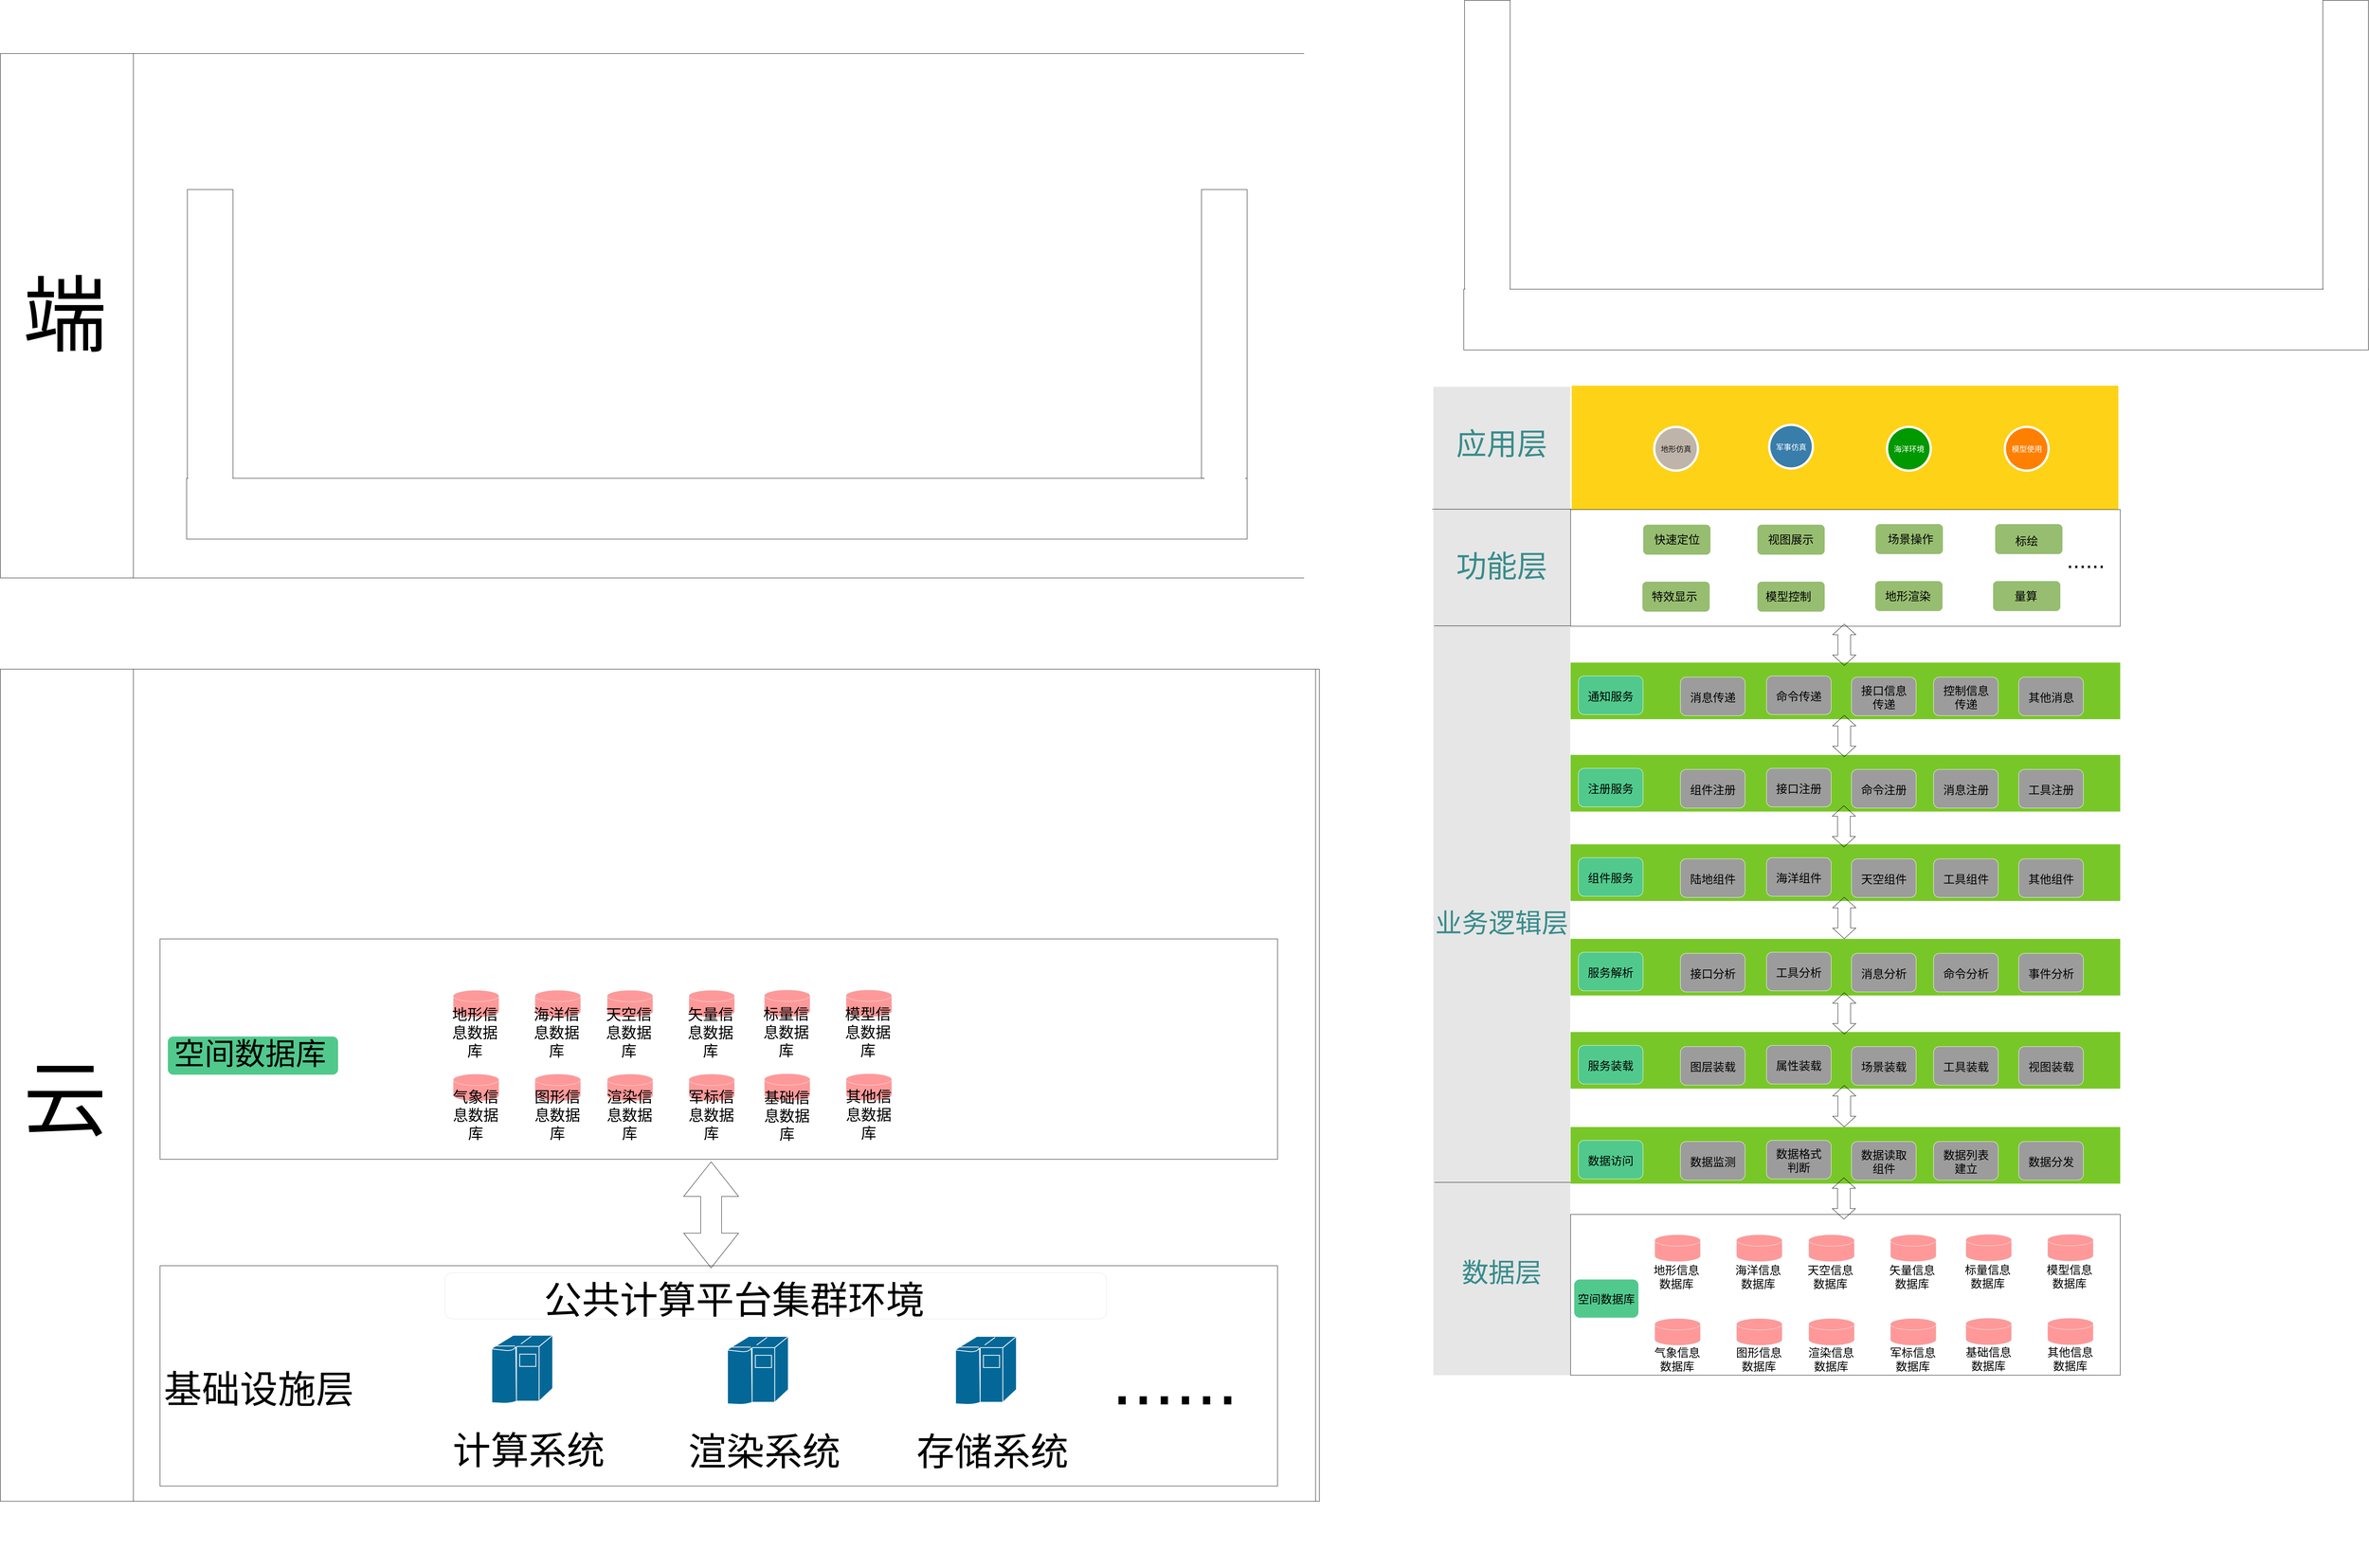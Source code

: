 <mxfile version="14.4.4" type="github">
  <diagram id="0ZdDhptIQPEfSm9jDnSg" name="Page-1">
    <mxGraphModel dx="5538" dy="2990" grid="1" gridSize="10" guides="1" tooltips="1" connect="1" arrows="1" fold="1" page="1" pageScale="1" pageWidth="413" pageHeight="291" math="0" shadow="0">
      <root>
        <mxCell id="0" />
        <mxCell id="1" parent="0" />
        <mxCell id="kFbai8i-NPbVUBifTIr2-156" value="" style="verticalLabelPosition=bottom;verticalAlign=top;html=1;shape=mxgraph.basic.rect;fillColor2=none;strokeWidth=1;size=20;indent=5;" vertex="1" parent="1">
          <mxGeometry x="-260" y="230" width="3470" height="1380" as="geometry" />
        </mxCell>
        <mxCell id="kFbai8i-NPbVUBifTIr2-157" value="" style="verticalLabelPosition=bottom;verticalAlign=top;html=1;shape=mxgraph.basic.rect;fillColor2=none;strokeWidth=1;size=20;indent=5;" vertex="1" parent="1">
          <mxGeometry x="90" y="230" width="3110" height="1380" as="geometry" />
        </mxCell>
        <mxCell id="kFbai8i-NPbVUBifTIr2-1" value="" style="whiteSpace=wrap;html=1;rounded=0;shadow=0;strokeWidth=8;fontSize=20;align=center;fillColor=#FED217;strokeColor=#FFFFFF;" vertex="1" parent="1">
          <mxGeometry x="3870" y="1100" width="1446" height="430" as="geometry" />
        </mxCell>
        <mxCell id="kFbai8i-NPbVUBifTIr2-2" value="地形仿真" style="ellipse;whiteSpace=wrap;html=1;rounded=0;shadow=0;strokeWidth=6;fontSize=20;align=center;fillColor=#BFB4A9;strokeColor=#FFFFFF;fontColor=#1A1A1A;" vertex="1" parent="1">
          <mxGeometry x="4091" y="1212.5" width="115" height="115" as="geometry" />
        </mxCell>
        <mxCell id="kFbai8i-NPbVUBifTIr2-3" value="&lt;font style=&quot;font-size: 20px&quot;&gt;军事仿真&lt;/font&gt;" style="ellipse;whiteSpace=wrap;html=1;rounded=0;shadow=0;strokeWidth=6;fontSize=14;align=center;fillColor=#397DAA;strokeColor=#FFFFFF;fontColor=#FFFFFF;" vertex="1" parent="1">
          <mxGeometry x="4393.5" y="1207" width="115" height="115" as="geometry" />
        </mxCell>
        <mxCell id="kFbai8i-NPbVUBifTIr2-4" value="" style="whiteSpace=wrap;html=1;rounded=0;shadow=0;strokeWidth=1;fontSize=20;align=center;fontColor=#FFFFFF;fillColor=#FFFFFF;" vertex="1" parent="1">
          <mxGeometry x="3871" y="1430" width="1446" height="307" as="geometry" />
        </mxCell>
        <mxCell id="kFbai8i-NPbVUBifTIr2-5" value="&lt;font style=&quot;font-size: 20px&quot; color=&quot;#ffffff&quot;&gt;海洋环境&lt;/font&gt;" style="ellipse;whiteSpace=wrap;html=1;rounded=0;shadow=0;strokeWidth=6;fontSize=14;align=center;strokeColor=#FFFFFF;fillColor=#009900;" vertex="1" parent="1">
          <mxGeometry x="4703.5" y="1212.5" width="115" height="115" as="geometry" />
        </mxCell>
        <mxCell id="kFbai8i-NPbVUBifTIr2-6" value="&lt;font style=&quot;font-size: 20px&quot;&gt;模型使用&lt;/font&gt;" style="ellipse;whiteSpace=wrap;html=1;rounded=0;shadow=0;strokeWidth=6;fontSize=14;align=center;strokeColor=#FFFFFF;fontColor=#FFFFFF;fillColor=#FF8000;" vertex="1" parent="1">
          <mxGeometry x="5013.5" y="1212.5" width="115" height="115" as="geometry" />
        </mxCell>
        <mxCell id="kFbai8i-NPbVUBifTIr2-7" value="" style="rounded=1;whiteSpace=wrap;html=1;strokeColor=#FFFFFF;fillColor=#97BD71;" vertex="1" parent="1">
          <mxGeometry x="4061.5" y="1469.25" width="178" height="80" as="geometry" />
        </mxCell>
        <mxCell id="kFbai8i-NPbVUBifTIr2-8" value="" style="rounded=1;whiteSpace=wrap;html=1;strokeColor=#FFFFFF;fillColor=#97BD71;" vertex="1" parent="1">
          <mxGeometry x="4059.5" y="1619.25" width="178" height="80" as="geometry" />
        </mxCell>
        <mxCell id="kFbai8i-NPbVUBifTIr2-9" value="" style="rounded=1;whiteSpace=wrap;html=1;strokeColor=#FFFFFF;fillColor=#97BD71;" vertex="1" parent="1">
          <mxGeometry x="4362" y="1469.25" width="178" height="80" as="geometry" />
        </mxCell>
        <mxCell id="kFbai8i-NPbVUBifTIr2-10" value="" style="rounded=1;whiteSpace=wrap;html=1;strokeColor=#FFFFFF;fillColor=#97BD71;" vertex="1" parent="1">
          <mxGeometry x="4362" y="1619.25" width="178" height="80" as="geometry" />
        </mxCell>
        <mxCell id="kFbai8i-NPbVUBifTIr2-11" value="" style="rounded=1;whiteSpace=wrap;html=1;strokeColor=#FFFFFF;fillColor=#97BD71;" vertex="1" parent="1">
          <mxGeometry x="4673" y="1467.75" width="178" height="80" as="geometry" />
        </mxCell>
        <mxCell id="kFbai8i-NPbVUBifTIr2-12" value="" style="rounded=1;whiteSpace=wrap;html=1;strokeColor=#FFFFFF;fillColor=#97BD71;" vertex="1" parent="1">
          <mxGeometry x="4672" y="1617.75" width="178" height="80" as="geometry" />
        </mxCell>
        <mxCell id="kFbai8i-NPbVUBifTIr2-13" value="" style="rounded=1;whiteSpace=wrap;html=1;strokeColor=#FFFFFF;fillColor=#97BD71;" vertex="1" parent="1">
          <mxGeometry x="4987.5" y="1467.75" width="178" height="80" as="geometry" />
        </mxCell>
        <mxCell id="kFbai8i-NPbVUBifTIr2-14" value="" style="rounded=1;whiteSpace=wrap;html=1;strokeColor=#FFFFFF;fillColor=#97BD71;" vertex="1" parent="1">
          <mxGeometry x="4982" y="1617.75" width="178" height="80" as="geometry" />
        </mxCell>
        <mxCell id="kFbai8i-NPbVUBifTIr2-15" value="快速定位" style="text;html=1;strokeColor=none;fillColor=none;align=center;verticalAlign=middle;whiteSpace=wrap;rounded=0;fontSize=30;" vertex="1" parent="1">
          <mxGeometry x="4089.5" y="1499.25" width="122" height="20" as="geometry" />
        </mxCell>
        <mxCell id="kFbai8i-NPbVUBifTIr2-16" value="特效显示" style="text;html=1;strokeColor=none;fillColor=none;align=center;verticalAlign=middle;whiteSpace=wrap;rounded=0;fontSize=30;" vertex="1" parent="1">
          <mxGeometry x="4079.5" y="1649.25" width="129" height="20" as="geometry" />
        </mxCell>
        <mxCell id="kFbai8i-NPbVUBifTIr2-17" value="视图展示" style="text;html=1;strokeColor=none;fillColor=none;align=center;verticalAlign=middle;whiteSpace=wrap;rounded=0;fontSize=30;" vertex="1" parent="1">
          <mxGeometry x="4386.5" y="1499.25" width="127" height="20" as="geometry" />
        </mxCell>
        <mxCell id="kFbai8i-NPbVUBifTIr2-18" value="模型控制" style="text;html=1;strokeColor=none;fillColor=none;align=center;verticalAlign=middle;whiteSpace=wrap;rounded=0;fontSize=30;" vertex="1" parent="1">
          <mxGeometry x="4382" y="1649.25" width="124" height="20" as="geometry" />
        </mxCell>
        <mxCell id="kFbai8i-NPbVUBifTIr2-19" value="场景操作" style="text;html=1;strokeColor=none;fillColor=none;align=center;verticalAlign=middle;whiteSpace=wrap;rounded=0;fontSize=30;" vertex="1" parent="1">
          <mxGeometry x="4703.5" y="1497.75" width="122.5" height="20" as="geometry" />
        </mxCell>
        <mxCell id="kFbai8i-NPbVUBifTIr2-20" value="地形渲染" style="text;html=1;strokeColor=none;fillColor=none;align=center;verticalAlign=middle;whiteSpace=wrap;rounded=0;fontSize=30;" vertex="1" parent="1">
          <mxGeometry x="4693.5" y="1647.75" width="128.5" height="20" as="geometry" />
        </mxCell>
        <mxCell id="kFbai8i-NPbVUBifTIr2-21" value="标绘" style="text;html=1;strokeColor=none;fillColor=none;align=center;verticalAlign=middle;whiteSpace=wrap;rounded=0;fontSize=30;" vertex="1" parent="1">
          <mxGeometry x="5011" y="1507.75" width="120" height="10" as="geometry" />
        </mxCell>
        <mxCell id="kFbai8i-NPbVUBifTIr2-22" value="量算" style="text;html=1;strokeColor=none;fillColor=none;align=center;verticalAlign=middle;whiteSpace=wrap;rounded=0;fontSize=30;" vertex="1" parent="1">
          <mxGeometry x="5008.5" y="1647.75" width="120" height="20" as="geometry" />
        </mxCell>
        <mxCell id="kFbai8i-NPbVUBifTIr2-23" value="......" style="text;html=1;strokeColor=none;fillColor=none;align=center;verticalAlign=middle;whiteSpace=wrap;rounded=0;fontSize=60;" vertex="1" parent="1">
          <mxGeometry x="5169" y="1552.75" width="115" height="20" as="geometry" />
        </mxCell>
        <mxCell id="kFbai8i-NPbVUBifTIr2-24" value="" style="whiteSpace=wrap;html=1;rounded=0;shadow=0;strokeWidth=8;fontSize=20;align=center;strokeColor=none;fillColor=#78C728;" vertex="1" parent="1">
          <mxGeometry x="3871" y="1832.75" width="1446" height="149" as="geometry" />
        </mxCell>
        <mxCell id="kFbai8i-NPbVUBifTIr2-25" value="" style="rounded=1;whiteSpace=wrap;html=1;strokeColor=#FFFFFF;fontSize=80;fontColor=#388C8C;fillColor=#51C98D;" vertex="1" parent="1">
          <mxGeometry x="3891.5" y="1868" width="170" height="101.5" as="geometry" />
        </mxCell>
        <mxCell id="kFbai8i-NPbVUBifTIr2-26" value="" style="rounded=0;whiteSpace=wrap;html=1;fontSize=80;fontColor=#388C8C;fillColor=#E6E6E6;strokeColor=none;" vertex="1" parent="1">
          <mxGeometry x="3510" y="1107" width="360" height="2601" as="geometry" />
        </mxCell>
        <mxCell id="kFbai8i-NPbVUBifTIr2-27" value="" style="endArrow=none;html=1;fontSize=80;fontColor=#388C8C;" edge="1" parent="1">
          <mxGeometry width="50" height="50" relative="1" as="geometry">
            <mxPoint x="3873" y="1429" as="sourcePoint" />
            <mxPoint x="3507" y="1429" as="targetPoint" />
          </mxGeometry>
        </mxCell>
        <mxCell id="kFbai8i-NPbVUBifTIr2-28" value="" style="endArrow=none;html=1;fontSize=80;fontColor=#388C8C;" edge="1" parent="1">
          <mxGeometry width="50" height="50" relative="1" as="geometry">
            <mxPoint x="3870" y="1736" as="sourcePoint" />
            <mxPoint x="3512" y="1736" as="targetPoint" />
          </mxGeometry>
        </mxCell>
        <mxCell id="kFbai8i-NPbVUBifTIr2-29" value="应用层" style="text;html=1;strokeColor=none;fillColor=none;align=center;verticalAlign=middle;whiteSpace=wrap;rounded=0;fontSize=80;fontColor=#388C8C;" vertex="1" parent="1">
          <mxGeometry x="3340" y="1248" width="700" height="20" as="geometry" />
        </mxCell>
        <mxCell id="kFbai8i-NPbVUBifTIr2-30" value="功能层" style="text;html=1;strokeColor=none;fillColor=none;align=center;verticalAlign=middle;whiteSpace=wrap;rounded=0;fontSize=80;fontColor=#388C8C;" vertex="1" parent="1">
          <mxGeometry x="3340" y="1547.75" width="700" height="65" as="geometry" />
        </mxCell>
        <mxCell id="kFbai8i-NPbVUBifTIr2-31" value="业务逻辑层" style="text;html=1;strokeColor=none;fillColor=none;align=center;verticalAlign=middle;whiteSpace=wrap;rounded=0;fontSize=70;fontColor=#388C8C;" vertex="1" parent="1">
          <mxGeometry x="3340" y="2508" width="700" height="20" as="geometry" />
        </mxCell>
        <mxCell id="kFbai8i-NPbVUBifTIr2-32" value="通知服务" style="text;html=1;strokeColor=none;fillColor=none;align=center;verticalAlign=middle;whiteSpace=wrap;rounded=0;fontSize=30;" vertex="1" parent="1">
          <mxGeometry x="3912" y="1911.75" width="129" height="20" as="geometry" />
        </mxCell>
        <mxCell id="kFbai8i-NPbVUBifTIr2-33" value="" style="rounded=1;whiteSpace=wrap;html=1;strokeColor=#FFFFFF;fillColor=#9C9C9C;fontSize=80;fontColor=#388C8C;" vertex="1" parent="1">
          <mxGeometry x="4160" y="1871" width="170" height="101.5" as="geometry" />
        </mxCell>
        <mxCell id="kFbai8i-NPbVUBifTIr2-34" value="消息传递" style="text;html=1;strokeColor=none;fillColor=none;align=center;verticalAlign=middle;whiteSpace=wrap;rounded=0;fontSize=30;" vertex="1" parent="1">
          <mxGeometry x="4180.5" y="1914.75" width="129" height="20" as="geometry" />
        </mxCell>
        <mxCell id="kFbai8i-NPbVUBifTIr2-35" value="" style="rounded=1;whiteSpace=wrap;html=1;strokeColor=#FFFFFF;fillColor=#9C9C9C;fontSize=80;fontColor=#388C8C;" vertex="1" parent="1">
          <mxGeometry x="4386.5" y="1868" width="170" height="101.5" as="geometry" />
        </mxCell>
        <mxCell id="kFbai8i-NPbVUBifTIr2-36" value="命令传递" style="text;html=1;strokeColor=none;fillColor=none;align=center;verticalAlign=middle;whiteSpace=wrap;rounded=0;fontSize=30;" vertex="1" parent="1">
          <mxGeometry x="4407" y="1911.75" width="129" height="20" as="geometry" />
        </mxCell>
        <mxCell id="kFbai8i-NPbVUBifTIr2-37" value="" style="rounded=1;whiteSpace=wrap;html=1;strokeColor=#FFFFFF;fillColor=#9C9C9C;fontSize=80;fontColor=#388C8C;" vertex="1" parent="1">
          <mxGeometry x="4610" y="1871" width="170" height="101.5" as="geometry" />
        </mxCell>
        <mxCell id="kFbai8i-NPbVUBifTIr2-38" value="接口信息传递" style="text;html=1;strokeColor=none;fillColor=none;align=center;verticalAlign=middle;whiteSpace=wrap;rounded=0;fontSize=30;" vertex="1" parent="1">
          <mxGeometry x="4630.5" y="1914.75" width="129" height="20" as="geometry" />
        </mxCell>
        <mxCell id="kFbai8i-NPbVUBifTIr2-39" value="" style="rounded=1;whiteSpace=wrap;html=1;strokeColor=#FFFFFF;fillColor=#9C9C9C;fontSize=80;fontColor=#388C8C;" vertex="1" parent="1">
          <mxGeometry x="4826" y="1871" width="170" height="101.5" as="geometry" />
        </mxCell>
        <mxCell id="kFbai8i-NPbVUBifTIr2-40" value="控制信息传递" style="text;html=1;strokeColor=none;fillColor=none;align=center;verticalAlign=middle;whiteSpace=wrap;rounded=0;fontSize=30;" vertex="1" parent="1">
          <mxGeometry x="4846.5" y="1914.75" width="129" height="20" as="geometry" />
        </mxCell>
        <mxCell id="kFbai8i-NPbVUBifTIr2-41" value="" style="rounded=1;whiteSpace=wrap;html=1;strokeColor=#FFFFFF;fillColor=#9C9C9C;fontSize=80;fontColor=#388C8C;" vertex="1" parent="1">
          <mxGeometry x="5050" y="1871" width="170" height="101.5" as="geometry" />
        </mxCell>
        <mxCell id="kFbai8i-NPbVUBifTIr2-42" value="其他消息" style="text;html=1;strokeColor=none;fillColor=none;align=center;verticalAlign=middle;whiteSpace=wrap;rounded=0;fontSize=30;" vertex="1" parent="1">
          <mxGeometry x="5070.5" y="1914.75" width="129" height="20" as="geometry" />
        </mxCell>
        <mxCell id="kFbai8i-NPbVUBifTIr2-43" value="" style="whiteSpace=wrap;html=1;rounded=0;shadow=0;strokeWidth=8;fontSize=20;align=center;strokeColor=none;fillColor=#78C728;" vertex="1" parent="1">
          <mxGeometry x="3871" y="2075.75" width="1446" height="149" as="geometry" />
        </mxCell>
        <mxCell id="kFbai8i-NPbVUBifTIr2-44" value="" style="rounded=1;whiteSpace=wrap;html=1;strokeColor=#FFFFFF;fontSize=80;fontColor=#388C8C;fillColor=#51C98D;" vertex="1" parent="1">
          <mxGeometry x="3891.5" y="2111" width="170" height="101.5" as="geometry" />
        </mxCell>
        <mxCell id="kFbai8i-NPbVUBifTIr2-45" value="注册服务" style="text;html=1;strokeColor=none;fillColor=none;align=center;verticalAlign=middle;whiteSpace=wrap;rounded=0;fontSize=30;" vertex="1" parent="1">
          <mxGeometry x="3912" y="2154.75" width="129" height="20" as="geometry" />
        </mxCell>
        <mxCell id="kFbai8i-NPbVUBifTIr2-46" value="" style="rounded=1;whiteSpace=wrap;html=1;strokeColor=#FFFFFF;fillColor=#9C9C9C;fontSize=80;fontColor=#388C8C;" vertex="1" parent="1">
          <mxGeometry x="4160" y="2114" width="170" height="101.5" as="geometry" />
        </mxCell>
        <mxCell id="kFbai8i-NPbVUBifTIr2-47" value="组件注册" style="text;html=1;strokeColor=none;fillColor=none;align=center;verticalAlign=middle;whiteSpace=wrap;rounded=0;fontSize=30;" vertex="1" parent="1">
          <mxGeometry x="4180.5" y="2157.75" width="129" height="20" as="geometry" />
        </mxCell>
        <mxCell id="kFbai8i-NPbVUBifTIr2-48" value="" style="rounded=1;whiteSpace=wrap;html=1;strokeColor=#FFFFFF;fillColor=#9C9C9C;fontSize=80;fontColor=#388C8C;" vertex="1" parent="1">
          <mxGeometry x="4386.5" y="2111" width="170" height="101.5" as="geometry" />
        </mxCell>
        <mxCell id="kFbai8i-NPbVUBifTIr2-49" value="接口注册" style="text;html=1;strokeColor=none;fillColor=none;align=center;verticalAlign=middle;whiteSpace=wrap;rounded=0;fontSize=30;" vertex="1" parent="1">
          <mxGeometry x="4407" y="2154.75" width="129" height="20" as="geometry" />
        </mxCell>
        <mxCell id="kFbai8i-NPbVUBifTIr2-50" value="" style="rounded=1;whiteSpace=wrap;html=1;strokeColor=#FFFFFF;fillColor=#9C9C9C;fontSize=80;fontColor=#388C8C;" vertex="1" parent="1">
          <mxGeometry x="4610" y="2114" width="170" height="101.5" as="geometry" />
        </mxCell>
        <mxCell id="kFbai8i-NPbVUBifTIr2-51" value="命令注册" style="text;html=1;strokeColor=none;fillColor=none;align=center;verticalAlign=middle;whiteSpace=wrap;rounded=0;fontSize=30;" vertex="1" parent="1">
          <mxGeometry x="4630.5" y="2157.75" width="129" height="20" as="geometry" />
        </mxCell>
        <mxCell id="kFbai8i-NPbVUBifTIr2-52" value="" style="rounded=1;whiteSpace=wrap;html=1;strokeColor=#FFFFFF;fillColor=#9C9C9C;fontSize=80;fontColor=#388C8C;" vertex="1" parent="1">
          <mxGeometry x="4826" y="2114" width="170" height="101.5" as="geometry" />
        </mxCell>
        <mxCell id="kFbai8i-NPbVUBifTIr2-53" value="消息注册" style="text;html=1;strokeColor=none;fillColor=none;align=center;verticalAlign=middle;whiteSpace=wrap;rounded=0;fontSize=30;" vertex="1" parent="1">
          <mxGeometry x="4846.5" y="2157.75" width="129" height="20" as="geometry" />
        </mxCell>
        <mxCell id="kFbai8i-NPbVUBifTIr2-54" value="" style="rounded=1;whiteSpace=wrap;html=1;strokeColor=#FFFFFF;fillColor=#9C9C9C;fontSize=80;fontColor=#388C8C;" vertex="1" parent="1">
          <mxGeometry x="5050" y="2114" width="170" height="101.5" as="geometry" />
        </mxCell>
        <mxCell id="kFbai8i-NPbVUBifTIr2-55" value="工具注册" style="text;html=1;strokeColor=none;fillColor=none;align=center;verticalAlign=middle;whiteSpace=wrap;rounded=0;fontSize=30;" vertex="1" parent="1">
          <mxGeometry x="5070.5" y="2157.75" width="129" height="20" as="geometry" />
        </mxCell>
        <mxCell id="kFbai8i-NPbVUBifTIr2-56" value="" style="whiteSpace=wrap;html=1;rounded=0;shadow=0;strokeWidth=8;fontSize=20;align=center;strokeColor=none;fillColor=#78C728;" vertex="1" parent="1">
          <mxGeometry x="3871" y="2311" width="1446" height="149" as="geometry" />
        </mxCell>
        <mxCell id="kFbai8i-NPbVUBifTIr2-57" value="" style="rounded=1;whiteSpace=wrap;html=1;strokeColor=#FFFFFF;fontSize=80;fontColor=#388C8C;fillColor=#51C98D;" vertex="1" parent="1">
          <mxGeometry x="3891.5" y="2346.25" width="170" height="101.5" as="geometry" />
        </mxCell>
        <mxCell id="kFbai8i-NPbVUBifTIr2-58" value="组件服务" style="text;html=1;strokeColor=none;fillColor=none;align=center;verticalAlign=middle;whiteSpace=wrap;rounded=0;fontSize=30;" vertex="1" parent="1">
          <mxGeometry x="3912" y="2390" width="129" height="20" as="geometry" />
        </mxCell>
        <mxCell id="kFbai8i-NPbVUBifTIr2-59" value="" style="rounded=1;whiteSpace=wrap;html=1;strokeColor=#FFFFFF;fillColor=#9C9C9C;fontSize=80;fontColor=#388C8C;" vertex="1" parent="1">
          <mxGeometry x="4160" y="2349.25" width="170" height="101.5" as="geometry" />
        </mxCell>
        <mxCell id="kFbai8i-NPbVUBifTIr2-60" value="陆地组件" style="text;html=1;strokeColor=none;fillColor=none;align=center;verticalAlign=middle;whiteSpace=wrap;rounded=0;fontSize=30;" vertex="1" parent="1">
          <mxGeometry x="4180.5" y="2393" width="129" height="20" as="geometry" />
        </mxCell>
        <mxCell id="kFbai8i-NPbVUBifTIr2-61" value="" style="rounded=1;whiteSpace=wrap;html=1;strokeColor=#FFFFFF;fillColor=#9C9C9C;fontSize=80;fontColor=#388C8C;" vertex="1" parent="1">
          <mxGeometry x="4386.5" y="2346.25" width="170" height="101.5" as="geometry" />
        </mxCell>
        <mxCell id="kFbai8i-NPbVUBifTIr2-62" value="海洋组件" style="text;html=1;strokeColor=none;fillColor=none;align=center;verticalAlign=middle;whiteSpace=wrap;rounded=0;fontSize=30;" vertex="1" parent="1">
          <mxGeometry x="4407" y="2390" width="129" height="20" as="geometry" />
        </mxCell>
        <mxCell id="kFbai8i-NPbVUBifTIr2-63" value="" style="rounded=1;whiteSpace=wrap;html=1;strokeColor=#FFFFFF;fillColor=#9C9C9C;fontSize=80;fontColor=#388C8C;" vertex="1" parent="1">
          <mxGeometry x="4610" y="2349.25" width="170" height="101.5" as="geometry" />
        </mxCell>
        <mxCell id="kFbai8i-NPbVUBifTIr2-64" value="天空组件" style="text;html=1;strokeColor=none;fillColor=none;align=center;verticalAlign=middle;whiteSpace=wrap;rounded=0;fontSize=30;" vertex="1" parent="1">
          <mxGeometry x="4630.5" y="2393" width="129" height="20" as="geometry" />
        </mxCell>
        <mxCell id="kFbai8i-NPbVUBifTIr2-65" value="" style="rounded=1;whiteSpace=wrap;html=1;strokeColor=#FFFFFF;fillColor=#9C9C9C;fontSize=80;fontColor=#388C8C;" vertex="1" parent="1">
          <mxGeometry x="4826" y="2349.25" width="170" height="101.5" as="geometry" />
        </mxCell>
        <mxCell id="kFbai8i-NPbVUBifTIr2-66" value="工具组件" style="text;html=1;strokeColor=none;fillColor=none;align=center;verticalAlign=middle;whiteSpace=wrap;rounded=0;fontSize=30;" vertex="1" parent="1">
          <mxGeometry x="4846.5" y="2393" width="129" height="20" as="geometry" />
        </mxCell>
        <mxCell id="kFbai8i-NPbVUBifTIr2-67" value="" style="rounded=1;whiteSpace=wrap;html=1;strokeColor=#FFFFFF;fillColor=#9C9C9C;fontSize=80;fontColor=#388C8C;" vertex="1" parent="1">
          <mxGeometry x="5050" y="2349.25" width="170" height="101.5" as="geometry" />
        </mxCell>
        <mxCell id="kFbai8i-NPbVUBifTIr2-68" value="其他组件" style="text;html=1;strokeColor=none;fillColor=none;align=center;verticalAlign=middle;whiteSpace=wrap;rounded=0;fontSize=30;" vertex="1" parent="1">
          <mxGeometry x="5070.5" y="2393" width="129" height="20" as="geometry" />
        </mxCell>
        <mxCell id="kFbai8i-NPbVUBifTIr2-69" value="" style="whiteSpace=wrap;html=1;rounded=0;shadow=0;strokeWidth=8;fontSize=20;align=center;strokeColor=none;fillColor=#78C728;" vertex="1" parent="1">
          <mxGeometry x="3871" y="2559.81" width="1446" height="149" as="geometry" />
        </mxCell>
        <mxCell id="kFbai8i-NPbVUBifTIr2-70" value="" style="rounded=1;whiteSpace=wrap;html=1;strokeColor=#FFFFFF;fontSize=80;fontColor=#388C8C;fillColor=#51C98D;" vertex="1" parent="1">
          <mxGeometry x="3891.5" y="2595.06" width="170" height="101.5" as="geometry" />
        </mxCell>
        <mxCell id="kFbai8i-NPbVUBifTIr2-71" value="服务解析" style="text;html=1;strokeColor=none;fillColor=none;align=center;verticalAlign=middle;whiteSpace=wrap;rounded=0;fontSize=30;" vertex="1" parent="1">
          <mxGeometry x="3912" y="2638.81" width="129" height="20" as="geometry" />
        </mxCell>
        <mxCell id="kFbai8i-NPbVUBifTIr2-72" value="" style="rounded=1;whiteSpace=wrap;html=1;strokeColor=#FFFFFF;fillColor=#9C9C9C;fontSize=80;fontColor=#388C8C;" vertex="1" parent="1">
          <mxGeometry x="4160" y="2598.06" width="170" height="101.5" as="geometry" />
        </mxCell>
        <mxCell id="kFbai8i-NPbVUBifTIr2-73" value="接口分析" style="text;html=1;strokeColor=none;fillColor=none;align=center;verticalAlign=middle;whiteSpace=wrap;rounded=0;fontSize=30;" vertex="1" parent="1">
          <mxGeometry x="4180.5" y="2641.81" width="129" height="20" as="geometry" />
        </mxCell>
        <mxCell id="kFbai8i-NPbVUBifTIr2-74" value="" style="rounded=1;whiteSpace=wrap;html=1;strokeColor=#FFFFFF;fillColor=#9C9C9C;fontSize=80;fontColor=#388C8C;" vertex="1" parent="1">
          <mxGeometry x="4386.5" y="2595.06" width="170" height="101.5" as="geometry" />
        </mxCell>
        <mxCell id="kFbai8i-NPbVUBifTIr2-75" value="工具分析" style="text;html=1;strokeColor=none;fillColor=none;align=center;verticalAlign=middle;whiteSpace=wrap;rounded=0;fontSize=30;" vertex="1" parent="1">
          <mxGeometry x="4407" y="2638.81" width="129" height="20" as="geometry" />
        </mxCell>
        <mxCell id="kFbai8i-NPbVUBifTIr2-76" value="" style="rounded=1;whiteSpace=wrap;html=1;strokeColor=#FFFFFF;fillColor=#9C9C9C;fontSize=80;fontColor=#388C8C;" vertex="1" parent="1">
          <mxGeometry x="4610" y="2598.06" width="170" height="101.5" as="geometry" />
        </mxCell>
        <mxCell id="kFbai8i-NPbVUBifTIr2-77" value="消息分析" style="text;html=1;strokeColor=none;fillColor=none;align=center;verticalAlign=middle;whiteSpace=wrap;rounded=0;fontSize=30;" vertex="1" parent="1">
          <mxGeometry x="4630.5" y="2641.81" width="129" height="20" as="geometry" />
        </mxCell>
        <mxCell id="kFbai8i-NPbVUBifTIr2-78" value="" style="rounded=1;whiteSpace=wrap;html=1;strokeColor=#FFFFFF;fillColor=#9C9C9C;fontSize=80;fontColor=#388C8C;" vertex="1" parent="1">
          <mxGeometry x="4826" y="2598.06" width="170" height="101.5" as="geometry" />
        </mxCell>
        <mxCell id="kFbai8i-NPbVUBifTIr2-79" value="命令分析" style="text;html=1;strokeColor=none;fillColor=none;align=center;verticalAlign=middle;whiteSpace=wrap;rounded=0;fontSize=30;" vertex="1" parent="1">
          <mxGeometry x="4846.5" y="2641.81" width="129" height="20" as="geometry" />
        </mxCell>
        <mxCell id="kFbai8i-NPbVUBifTIr2-80" value="" style="rounded=1;whiteSpace=wrap;html=1;strokeColor=#FFFFFF;fillColor=#9C9C9C;fontSize=80;fontColor=#388C8C;" vertex="1" parent="1">
          <mxGeometry x="5050" y="2598.06" width="170" height="101.5" as="geometry" />
        </mxCell>
        <mxCell id="kFbai8i-NPbVUBifTIr2-81" value="事件分析" style="text;html=1;strokeColor=none;fillColor=none;align=center;verticalAlign=middle;whiteSpace=wrap;rounded=0;fontSize=30;" vertex="1" parent="1">
          <mxGeometry x="5070.5" y="2641.81" width="129" height="20" as="geometry" />
        </mxCell>
        <mxCell id="kFbai8i-NPbVUBifTIr2-82" value="" style="whiteSpace=wrap;html=1;rounded=0;shadow=0;strokeWidth=8;fontSize=20;align=center;strokeColor=none;fillColor=#78C728;" vertex="1" parent="1">
          <mxGeometry x="3871" y="2805" width="1446" height="149" as="geometry" />
        </mxCell>
        <mxCell id="kFbai8i-NPbVUBifTIr2-83" value="" style="rounded=1;whiteSpace=wrap;html=1;strokeColor=#FFFFFF;fontSize=80;fontColor=#388C8C;fillColor=#51C98D;" vertex="1" parent="1">
          <mxGeometry x="3891.5" y="2840.25" width="170" height="101.5" as="geometry" />
        </mxCell>
        <mxCell id="kFbai8i-NPbVUBifTIr2-84" value="服务装载" style="text;html=1;strokeColor=none;fillColor=none;align=center;verticalAlign=middle;whiteSpace=wrap;rounded=0;fontSize=30;" vertex="1" parent="1">
          <mxGeometry x="3912" y="2884" width="129" height="20" as="geometry" />
        </mxCell>
        <mxCell id="kFbai8i-NPbVUBifTIr2-85" value="" style="rounded=1;whiteSpace=wrap;html=1;strokeColor=#FFFFFF;fillColor=#9C9C9C;fontSize=80;fontColor=#388C8C;" vertex="1" parent="1">
          <mxGeometry x="4160" y="2843.25" width="170" height="101.5" as="geometry" />
        </mxCell>
        <mxCell id="kFbai8i-NPbVUBifTIr2-86" value="图层装载" style="text;html=1;strokeColor=none;fillColor=none;align=center;verticalAlign=middle;whiteSpace=wrap;rounded=0;fontSize=30;" vertex="1" parent="1">
          <mxGeometry x="4180.5" y="2887" width="129" height="20" as="geometry" />
        </mxCell>
        <mxCell id="kFbai8i-NPbVUBifTIr2-87" value="" style="rounded=1;whiteSpace=wrap;html=1;strokeColor=#FFFFFF;fillColor=#9C9C9C;fontSize=80;fontColor=#388C8C;" vertex="1" parent="1">
          <mxGeometry x="4386.5" y="2840.25" width="170" height="101.5" as="geometry" />
        </mxCell>
        <mxCell id="kFbai8i-NPbVUBifTIr2-88" value="属性装载" style="text;html=1;strokeColor=none;fillColor=none;align=center;verticalAlign=middle;whiteSpace=wrap;rounded=0;fontSize=30;" vertex="1" parent="1">
          <mxGeometry x="4407" y="2884" width="129" height="20" as="geometry" />
        </mxCell>
        <mxCell id="kFbai8i-NPbVUBifTIr2-89" value="" style="rounded=1;whiteSpace=wrap;html=1;strokeColor=#FFFFFF;fillColor=#9C9C9C;fontSize=80;fontColor=#388C8C;" vertex="1" parent="1">
          <mxGeometry x="4610" y="2843.25" width="170" height="101.5" as="geometry" />
        </mxCell>
        <mxCell id="kFbai8i-NPbVUBifTIr2-90" value="场景装载" style="text;html=1;strokeColor=none;fillColor=none;align=center;verticalAlign=middle;whiteSpace=wrap;rounded=0;fontSize=30;" vertex="1" parent="1">
          <mxGeometry x="4630.5" y="2887" width="129" height="20" as="geometry" />
        </mxCell>
        <mxCell id="kFbai8i-NPbVUBifTIr2-91" value="" style="rounded=1;whiteSpace=wrap;html=1;strokeColor=#FFFFFF;fillColor=#9C9C9C;fontSize=80;fontColor=#388C8C;" vertex="1" parent="1">
          <mxGeometry x="4826" y="2843.25" width="170" height="101.5" as="geometry" />
        </mxCell>
        <mxCell id="kFbai8i-NPbVUBifTIr2-92" value="工具装载" style="text;html=1;strokeColor=none;fillColor=none;align=center;verticalAlign=middle;whiteSpace=wrap;rounded=0;fontSize=30;" vertex="1" parent="1">
          <mxGeometry x="4846.5" y="2887" width="129" height="20" as="geometry" />
        </mxCell>
        <mxCell id="kFbai8i-NPbVUBifTIr2-93" value="" style="rounded=1;whiteSpace=wrap;html=1;strokeColor=#FFFFFF;fillColor=#9C9C9C;fontSize=80;fontColor=#388C8C;" vertex="1" parent="1">
          <mxGeometry x="5050" y="2843.25" width="170" height="101.5" as="geometry" />
        </mxCell>
        <mxCell id="kFbai8i-NPbVUBifTIr2-94" value="视图装载" style="text;html=1;strokeColor=none;fillColor=none;align=center;verticalAlign=middle;whiteSpace=wrap;rounded=0;fontSize=30;" vertex="1" parent="1">
          <mxGeometry x="5070.5" y="2887" width="129" height="20" as="geometry" />
        </mxCell>
        <mxCell id="kFbai8i-NPbVUBifTIr2-95" value="" style="whiteSpace=wrap;html=1;rounded=0;shadow=0;strokeWidth=8;fontSize=20;align=center;strokeColor=none;fillColor=#78C728;" vertex="1" parent="1">
          <mxGeometry x="3871" y="3055" width="1446" height="149" as="geometry" />
        </mxCell>
        <mxCell id="kFbai8i-NPbVUBifTIr2-96" value="" style="rounded=1;whiteSpace=wrap;html=1;strokeColor=#FFFFFF;fontSize=80;fontColor=#388C8C;fillColor=#51C98D;" vertex="1" parent="1">
          <mxGeometry x="3891.5" y="3090.25" width="170" height="101.5" as="geometry" />
        </mxCell>
        <mxCell id="kFbai8i-NPbVUBifTIr2-97" value="数据访问" style="text;html=1;strokeColor=none;fillColor=none;align=center;verticalAlign=middle;whiteSpace=wrap;rounded=0;fontSize=30;" vertex="1" parent="1">
          <mxGeometry x="3912" y="3134" width="129" height="20" as="geometry" />
        </mxCell>
        <mxCell id="kFbai8i-NPbVUBifTIr2-98" value="" style="rounded=1;whiteSpace=wrap;html=1;strokeColor=#FFFFFF;fillColor=#9C9C9C;fontSize=80;fontColor=#388C8C;" vertex="1" parent="1">
          <mxGeometry x="4160" y="3093.25" width="170" height="101.5" as="geometry" />
        </mxCell>
        <mxCell id="kFbai8i-NPbVUBifTIr2-99" value="数据监测" style="text;html=1;strokeColor=none;fillColor=none;align=center;verticalAlign=middle;whiteSpace=wrap;rounded=0;fontSize=30;" vertex="1" parent="1">
          <mxGeometry x="4180.5" y="3137" width="129" height="20" as="geometry" />
        </mxCell>
        <mxCell id="kFbai8i-NPbVUBifTIr2-100" value="" style="rounded=1;whiteSpace=wrap;html=1;strokeColor=#FFFFFF;fillColor=#9C9C9C;fontSize=80;fontColor=#388C8C;" vertex="1" parent="1">
          <mxGeometry x="4386.5" y="3090.25" width="170" height="101.5" as="geometry" />
        </mxCell>
        <mxCell id="kFbai8i-NPbVUBifTIr2-101" value="数据格式判断" style="text;html=1;strokeColor=none;fillColor=none;align=center;verticalAlign=middle;whiteSpace=wrap;rounded=0;fontSize=30;" vertex="1" parent="1">
          <mxGeometry x="4407" y="3134" width="129" height="20" as="geometry" />
        </mxCell>
        <mxCell id="kFbai8i-NPbVUBifTIr2-102" value="" style="rounded=1;whiteSpace=wrap;html=1;strokeColor=#FFFFFF;fillColor=#9C9C9C;fontSize=80;fontColor=#388C8C;" vertex="1" parent="1">
          <mxGeometry x="4610" y="3093.25" width="170" height="101.5" as="geometry" />
        </mxCell>
        <mxCell id="kFbai8i-NPbVUBifTIr2-103" value="数据读取组件" style="text;html=1;strokeColor=none;fillColor=none;align=center;verticalAlign=middle;whiteSpace=wrap;rounded=0;fontSize=30;" vertex="1" parent="1">
          <mxGeometry x="4630.5" y="3137" width="129" height="20" as="geometry" />
        </mxCell>
        <mxCell id="kFbai8i-NPbVUBifTIr2-104" value="" style="rounded=1;whiteSpace=wrap;html=1;strokeColor=#FFFFFF;fillColor=#9C9C9C;fontSize=80;fontColor=#388C8C;" vertex="1" parent="1">
          <mxGeometry x="4826" y="3093.25" width="170" height="101.5" as="geometry" />
        </mxCell>
        <mxCell id="kFbai8i-NPbVUBifTIr2-105" value="数据列表建立" style="text;html=1;strokeColor=none;fillColor=none;align=center;verticalAlign=middle;whiteSpace=wrap;rounded=0;fontSize=30;" vertex="1" parent="1">
          <mxGeometry x="4846.5" y="3137" width="129" height="20" as="geometry" />
        </mxCell>
        <mxCell id="kFbai8i-NPbVUBifTIr2-106" value="" style="rounded=1;whiteSpace=wrap;html=1;strokeColor=#FFFFFF;fillColor=#9C9C9C;fontSize=80;fontColor=#388C8C;" vertex="1" parent="1">
          <mxGeometry x="5050" y="3093.25" width="170" height="101.5" as="geometry" />
        </mxCell>
        <mxCell id="kFbai8i-NPbVUBifTIr2-107" value="数据分发" style="text;html=1;strokeColor=none;fillColor=none;align=center;verticalAlign=middle;whiteSpace=wrap;rounded=0;fontSize=30;" vertex="1" parent="1">
          <mxGeometry x="5070.5" y="3137" width="129" height="20" as="geometry" />
        </mxCell>
        <mxCell id="kFbai8i-NPbVUBifTIr2-108" value="" style="whiteSpace=wrap;html=1;rounded=0;shadow=0;strokeWidth=1;fontSize=20;align=center;" vertex="1" parent="1">
          <mxGeometry x="3871" y="3285" width="1446" height="423" as="geometry" />
        </mxCell>
        <mxCell id="kFbai8i-NPbVUBifTIr2-109" value="" style="endArrow=none;html=1;fontSize=80;fontColor=#388C8C;" edge="1" parent="1">
          <mxGeometry width="50" height="50" relative="1" as="geometry">
            <mxPoint x="3871" y="3200.67" as="sourcePoint" />
            <mxPoint x="3513" y="3200.67" as="targetPoint" />
          </mxGeometry>
        </mxCell>
        <mxCell id="kFbai8i-NPbVUBifTIr2-110" value="数据层" style="text;html=1;strokeColor=none;fillColor=none;align=center;verticalAlign=middle;whiteSpace=wrap;rounded=0;fontSize=70;fontColor=#388C8C;" vertex="1" parent="1">
          <mxGeometry x="3340" y="3428" width="700" height="20" as="geometry" />
        </mxCell>
        <mxCell id="kFbai8i-NPbVUBifTIr2-111" value="" style="shape=cylinder3;whiteSpace=wrap;html=1;boundedLbl=1;backgroundOutline=1;size=15;rounded=0;fontSize=60;fontColor=#388C8C;fillColor=#FF9999;strokeColor=#E6E6E6;" vertex="1" parent="1">
          <mxGeometry x="4092.5" y="3338.5" width="120" height="70.5" as="geometry" />
        </mxCell>
        <mxCell id="kFbai8i-NPbVUBifTIr2-112" value="" style="rounded=1;whiteSpace=wrap;html=1;strokeColor=#FFFFFF;fontSize=80;fontColor=#388C8C;fillColor=#51C98D;" vertex="1" parent="1">
          <mxGeometry x="3880" y="3455.75" width="170" height="101.5" as="geometry" />
        </mxCell>
        <mxCell id="kFbai8i-NPbVUBifTIr2-113" value="空间数据库" style="text;html=1;strokeColor=none;fillColor=none;align=center;verticalAlign=middle;whiteSpace=wrap;rounded=0;fontSize=30;" vertex="1" parent="1">
          <mxGeometry x="3885.25" y="3497.5" width="159.5" height="20" as="geometry" />
        </mxCell>
        <mxCell id="kFbai8i-NPbVUBifTIr2-114" value="" style="shape=cylinder3;whiteSpace=wrap;html=1;boundedLbl=1;backgroundOutline=1;size=15;rounded=0;fontSize=60;fontColor=#388C8C;fillColor=#FF9999;strokeColor=#E6E6E6;" vertex="1" parent="1">
          <mxGeometry x="4092.5" y="3559" width="120" height="70.5" as="geometry" />
        </mxCell>
        <mxCell id="kFbai8i-NPbVUBifTIr2-115" value="地形信息数据库" style="text;html=1;strokeColor=none;fillColor=none;align=center;verticalAlign=middle;whiteSpace=wrap;rounded=0;fontSize=30;" vertex="1" parent="1">
          <mxGeometry x="4085" y="3439.5" width="129" height="20" as="geometry" />
        </mxCell>
        <mxCell id="kFbai8i-NPbVUBifTIr2-116" value="气象信息数据库" style="text;html=1;strokeColor=none;fillColor=none;align=center;verticalAlign=middle;whiteSpace=wrap;rounded=0;fontSize=30;" vertex="1" parent="1">
          <mxGeometry x="4087" y="3656.5" width="129" height="20" as="geometry" />
        </mxCell>
        <mxCell id="kFbai8i-NPbVUBifTIr2-117" value="" style="shape=cylinder3;whiteSpace=wrap;html=1;boundedLbl=1;backgroundOutline=1;size=15;rounded=0;fontSize=60;fontColor=#388C8C;fillColor=#FF9999;strokeColor=#E6E6E6;" vertex="1" parent="1">
          <mxGeometry x="4307.5" y="3338.5" width="120" height="70.5" as="geometry" />
        </mxCell>
        <mxCell id="kFbai8i-NPbVUBifTIr2-118" value="" style="shape=cylinder3;whiteSpace=wrap;html=1;boundedLbl=1;backgroundOutline=1;size=15;rounded=0;fontSize=60;fontColor=#388C8C;fillColor=#FF9999;strokeColor=#E6E6E6;" vertex="1" parent="1">
          <mxGeometry x="4307.5" y="3559" width="120" height="70.5" as="geometry" />
        </mxCell>
        <mxCell id="kFbai8i-NPbVUBifTIr2-119" value="海洋信息数据库" style="text;html=1;strokeColor=none;fillColor=none;align=center;verticalAlign=middle;whiteSpace=wrap;rounded=0;fontSize=30;" vertex="1" parent="1">
          <mxGeometry x="4300" y="3439.5" width="129" height="20" as="geometry" />
        </mxCell>
        <mxCell id="kFbai8i-NPbVUBifTIr2-120" value="图形信息数据库" style="text;html=1;strokeColor=none;fillColor=none;align=center;verticalAlign=middle;whiteSpace=wrap;rounded=0;fontSize=30;" vertex="1" parent="1">
          <mxGeometry x="4302" y="3656.5" width="129" height="20" as="geometry" />
        </mxCell>
        <mxCell id="kFbai8i-NPbVUBifTIr2-121" value="" style="shape=cylinder3;whiteSpace=wrap;html=1;boundedLbl=1;backgroundOutline=1;size=15;rounded=0;fontSize=60;fontColor=#388C8C;fillColor=#FF9999;strokeColor=#E6E6E6;" vertex="1" parent="1">
          <mxGeometry x="4497.5" y="3338.5" width="120" height="70.5" as="geometry" />
        </mxCell>
        <mxCell id="kFbai8i-NPbVUBifTIr2-122" value="" style="shape=cylinder3;whiteSpace=wrap;html=1;boundedLbl=1;backgroundOutline=1;size=15;rounded=0;fontSize=60;fontColor=#388C8C;fillColor=#FF9999;strokeColor=#E6E6E6;" vertex="1" parent="1">
          <mxGeometry x="4497.5" y="3559" width="120" height="70.5" as="geometry" />
        </mxCell>
        <mxCell id="kFbai8i-NPbVUBifTIr2-123" value="天空信息数据库" style="text;html=1;strokeColor=none;fillColor=none;align=center;verticalAlign=middle;whiteSpace=wrap;rounded=0;fontSize=30;" vertex="1" parent="1">
          <mxGeometry x="4490" y="3439.5" width="129" height="20" as="geometry" />
        </mxCell>
        <mxCell id="kFbai8i-NPbVUBifTIr2-124" value="渲染信息数据库" style="text;html=1;strokeColor=none;fillColor=none;align=center;verticalAlign=middle;whiteSpace=wrap;rounded=0;fontSize=30;" vertex="1" parent="1">
          <mxGeometry x="4492" y="3656.5" width="129" height="20" as="geometry" />
        </mxCell>
        <mxCell id="kFbai8i-NPbVUBifTIr2-125" value="" style="shape=cylinder3;whiteSpace=wrap;html=1;boundedLbl=1;backgroundOutline=1;size=15;rounded=0;fontSize=60;fontColor=#388C8C;fillColor=#FF9999;strokeColor=#E6E6E6;" vertex="1" parent="1">
          <mxGeometry x="4712.5" y="3338.5" width="120" height="70.5" as="geometry" />
        </mxCell>
        <mxCell id="kFbai8i-NPbVUBifTIr2-126" value="" style="shape=cylinder3;whiteSpace=wrap;html=1;boundedLbl=1;backgroundOutline=1;size=15;rounded=0;fontSize=60;fontColor=#388C8C;fillColor=#FF9999;strokeColor=#E6E6E6;" vertex="1" parent="1">
          <mxGeometry x="4712.5" y="3559" width="120" height="70.5" as="geometry" />
        </mxCell>
        <mxCell id="kFbai8i-NPbVUBifTIr2-127" value="矢量信息数据库" style="text;html=1;strokeColor=none;fillColor=none;align=center;verticalAlign=middle;whiteSpace=wrap;rounded=0;fontSize=30;" vertex="1" parent="1">
          <mxGeometry x="4705" y="3439.5" width="129" height="20" as="geometry" />
        </mxCell>
        <mxCell id="kFbai8i-NPbVUBifTIr2-128" value="军标信息数据库" style="text;html=1;strokeColor=none;fillColor=none;align=center;verticalAlign=middle;whiteSpace=wrap;rounded=0;fontSize=30;" vertex="1" parent="1">
          <mxGeometry x="4707" y="3656.5" width="129" height="20" as="geometry" />
        </mxCell>
        <mxCell id="kFbai8i-NPbVUBifTIr2-129" value="" style="shape=cylinder3;whiteSpace=wrap;html=1;boundedLbl=1;backgroundOutline=1;size=15;rounded=0;fontSize=60;fontColor=#388C8C;fillColor=#FF9999;strokeColor=#E6E6E6;" vertex="1" parent="1">
          <mxGeometry x="4911" y="3337.5" width="120" height="70.5" as="geometry" />
        </mxCell>
        <mxCell id="kFbai8i-NPbVUBifTIr2-130" value="" style="shape=cylinder3;whiteSpace=wrap;html=1;boundedLbl=1;backgroundOutline=1;size=15;rounded=0;fontSize=60;fontColor=#388C8C;fillColor=#FF9999;strokeColor=#E6E6E6;" vertex="1" parent="1">
          <mxGeometry x="4911" y="3558" width="120" height="70.5" as="geometry" />
        </mxCell>
        <mxCell id="kFbai8i-NPbVUBifTIr2-131" value="标量信息数据库" style="text;html=1;strokeColor=none;fillColor=none;align=center;verticalAlign=middle;whiteSpace=wrap;rounded=0;fontSize=30;" vertex="1" parent="1">
          <mxGeometry x="4903.5" y="3438.5" width="129" height="20" as="geometry" />
        </mxCell>
        <mxCell id="kFbai8i-NPbVUBifTIr2-132" value="基础信息数据库" style="text;html=1;strokeColor=none;fillColor=none;align=center;verticalAlign=middle;whiteSpace=wrap;rounded=0;fontSize=30;" vertex="1" parent="1">
          <mxGeometry x="4905.5" y="3655.5" width="129" height="20" as="geometry" />
        </mxCell>
        <mxCell id="kFbai8i-NPbVUBifTIr2-133" value="" style="shape=cylinder3;whiteSpace=wrap;html=1;boundedLbl=1;backgroundOutline=1;size=15;rounded=0;fontSize=60;fontColor=#388C8C;fillColor=#FF9999;strokeColor=#E6E6E6;" vertex="1" parent="1">
          <mxGeometry x="5126" y="3337.5" width="120" height="70.5" as="geometry" />
        </mxCell>
        <mxCell id="kFbai8i-NPbVUBifTIr2-134" value="" style="shape=cylinder3;whiteSpace=wrap;html=1;boundedLbl=1;backgroundOutline=1;size=15;rounded=0;fontSize=60;fontColor=#388C8C;fillColor=#FF9999;strokeColor=#E6E6E6;" vertex="1" parent="1">
          <mxGeometry x="5126" y="3558" width="120" height="70.5" as="geometry" />
        </mxCell>
        <mxCell id="kFbai8i-NPbVUBifTIr2-135" value="模型信息数据库" style="text;html=1;strokeColor=none;fillColor=none;align=center;verticalAlign=middle;whiteSpace=wrap;rounded=0;fontSize=30;" vertex="1" parent="1">
          <mxGeometry x="5118.5" y="3438.5" width="129" height="20" as="geometry" />
        </mxCell>
        <mxCell id="kFbai8i-NPbVUBifTIr2-136" value="其他信息数据库" style="text;html=1;strokeColor=none;fillColor=none;align=center;verticalAlign=middle;whiteSpace=wrap;rounded=0;fontSize=30;" vertex="1" parent="1">
          <mxGeometry x="5120.5" y="3655.5" width="129" height="20" as="geometry" />
        </mxCell>
        <mxCell id="kFbai8i-NPbVUBifTIr2-137" value="" style="shape=flexArrow;endArrow=classic;startArrow=classic;html=1;fontSize=60;fontColor=#000000;startWidth=26.667;startSize=8.967;endWidth=26.667;endSize=8.967;width=33.333;" edge="1" parent="1">
          <mxGeometry width="50" height="50" relative="1" as="geometry">
            <mxPoint x="4591" y="2081" as="sourcePoint" />
            <mxPoint x="4591" y="1971" as="targetPoint" />
          </mxGeometry>
        </mxCell>
        <mxCell id="kFbai8i-NPbVUBifTIr2-138" value="" style="shape=flexArrow;endArrow=classic;startArrow=classic;html=1;fontSize=60;fontColor=#000000;startWidth=26.667;startSize=8.967;endWidth=26.667;endSize=8.967;width=33.333;" edge="1" parent="1">
          <mxGeometry width="50" height="50" relative="1" as="geometry">
            <mxPoint x="4591" y="1841" as="sourcePoint" />
            <mxPoint x="4591" y="1731" as="targetPoint" />
          </mxGeometry>
        </mxCell>
        <mxCell id="kFbai8i-NPbVUBifTIr2-139" value="" style="shape=flexArrow;endArrow=classic;startArrow=classic;html=1;fontSize=60;fontColor=#000000;startWidth=26.667;startSize=8.967;endWidth=26.667;endSize=8.967;width=33.333;" edge="1" parent="1">
          <mxGeometry width="50" height="50" relative="1" as="geometry">
            <mxPoint x="4590" y="2318.75" as="sourcePoint" />
            <mxPoint x="4590" y="2208.75" as="targetPoint" />
          </mxGeometry>
        </mxCell>
        <mxCell id="kFbai8i-NPbVUBifTIr2-140" value="" style="shape=flexArrow;endArrow=classic;startArrow=classic;html=1;fontSize=60;fontColor=#000000;startWidth=26.667;startSize=8.967;endWidth=26.667;endSize=8.967;width=33.333;" edge="1" parent="1">
          <mxGeometry width="50" height="50" relative="1" as="geometry">
            <mxPoint x="4591" y="2559.81" as="sourcePoint" />
            <mxPoint x="4591" y="2449.81" as="targetPoint" />
          </mxGeometry>
        </mxCell>
        <mxCell id="kFbai8i-NPbVUBifTIr2-141" value="" style="shape=flexArrow;endArrow=classic;startArrow=classic;html=1;fontSize=60;fontColor=#000000;startWidth=26.667;startSize=8.967;endWidth=26.667;endSize=8.967;width=33.333;" edge="1" parent="1">
          <mxGeometry width="50" height="50" relative="1" as="geometry">
            <mxPoint x="4591" y="2811" as="sourcePoint" />
            <mxPoint x="4591" y="2701" as="targetPoint" />
          </mxGeometry>
        </mxCell>
        <mxCell id="kFbai8i-NPbVUBifTIr2-142" value="" style="shape=flexArrow;endArrow=classic;startArrow=classic;html=1;fontSize=60;fontColor=#000000;startWidth=26.667;startSize=8.967;endWidth=26.667;endSize=8.967;width=33.333;" edge="1" parent="1">
          <mxGeometry width="50" height="50" relative="1" as="geometry">
            <mxPoint x="4591" y="3055.0" as="sourcePoint" />
            <mxPoint x="4591" y="2945.0" as="targetPoint" />
          </mxGeometry>
        </mxCell>
        <mxCell id="kFbai8i-NPbVUBifTIr2-143" value="" style="shape=flexArrow;endArrow=classic;startArrow=classic;html=1;fontSize=60;fontColor=#000000;startWidth=26.667;startSize=8.967;endWidth=26.667;endSize=8.967;width=33.333;" edge="1" parent="1">
          <mxGeometry width="50" height="50" relative="1" as="geometry">
            <mxPoint x="4590" y="3298.0" as="sourcePoint" />
            <mxPoint x="4590" y="3188.0" as="targetPoint" />
          </mxGeometry>
        </mxCell>
        <mxCell id="kFbai8i-NPbVUBifTIr2-146" value="" style="verticalLabelPosition=bottom;verticalAlign=top;html=1;shape=mxgraph.basic.rect;fillColor2=none;strokeWidth=1;size=20;indent=5;" vertex="1" parent="1">
          <mxGeometry x="230" y="1347.75" width="2790" height="160" as="geometry" />
        </mxCell>
        <mxCell id="kFbai8i-NPbVUBifTIr2-147" value="" style="verticalLabelPosition=bottom;verticalAlign=top;html=1;shape=mxgraph.basic.rect;fillColor2=none;strokeWidth=1;size=20;indent=5;" vertex="1" parent="1">
          <mxGeometry x="232" y="587.75" width="120" height="760" as="geometry" />
        </mxCell>
        <mxCell id="kFbai8i-NPbVUBifTIr2-148" value="" style="verticalLabelPosition=bottom;verticalAlign=top;html=1;shape=mxgraph.basic.rect;fillColor2=none;strokeWidth=1;size=20;indent=5;strokeColor=none;" vertex="1" parent="1">
          <mxGeometry x="234" y="1314.75" width="117" height="60" as="geometry" />
        </mxCell>
        <mxCell id="kFbai8i-NPbVUBifTIr2-149" value="" style="verticalLabelPosition=bottom;verticalAlign=top;html=1;shape=mxgraph.basic.rect;fillColor2=none;strokeWidth=1;size=20;indent=5;" vertex="1" parent="1">
          <mxGeometry x="2900" y="587.75" width="120" height="760" as="geometry" />
        </mxCell>
        <mxCell id="kFbai8i-NPbVUBifTIr2-150" value="" style="verticalLabelPosition=bottom;verticalAlign=top;html=1;shape=mxgraph.basic.rect;fillColor2=none;strokeWidth=1;size=20;indent=5;strokeColor=none;" vertex="1" parent="1">
          <mxGeometry x="2908" y="1331.75" width="107" height="60" as="geometry" />
        </mxCell>
        <mxCell id="kFbai8i-NPbVUBifTIr2-151" value="" style="verticalLabelPosition=bottom;verticalAlign=top;html=1;shape=mxgraph.basic.rect;fillColor2=none;strokeWidth=1;size=20;indent=5;" vertex="1" parent="1">
          <mxGeometry x="3590" y="850" width="2380" height="160" as="geometry" />
        </mxCell>
        <mxCell id="kFbai8i-NPbVUBifTIr2-152" value="" style="verticalLabelPosition=bottom;verticalAlign=top;html=1;shape=mxgraph.basic.rect;fillColor2=none;strokeWidth=1;size=20;indent=5;" vertex="1" parent="1">
          <mxGeometry x="3592" y="90" width="120" height="760" as="geometry" />
        </mxCell>
        <mxCell id="kFbai8i-NPbVUBifTIr2-153" value="" style="verticalLabelPosition=bottom;verticalAlign=top;html=1;shape=mxgraph.basic.rect;fillColor2=none;strokeWidth=1;size=20;indent=5;strokeColor=none;" vertex="1" parent="1">
          <mxGeometry x="3594" y="817" width="117" height="60" as="geometry" />
        </mxCell>
        <mxCell id="kFbai8i-NPbVUBifTIr2-154" value="" style="verticalLabelPosition=bottom;verticalAlign=top;html=1;shape=mxgraph.basic.rect;fillColor2=none;strokeWidth=1;size=20;indent=5;" vertex="1" parent="1">
          <mxGeometry x="5850" y="90" width="120" height="760" as="geometry" />
        </mxCell>
        <mxCell id="kFbai8i-NPbVUBifTIr2-155" value="" style="verticalLabelPosition=bottom;verticalAlign=top;html=1;shape=mxgraph.basic.rect;fillColor2=none;strokeWidth=1;size=20;indent=5;strokeColor=none;" vertex="1" parent="1">
          <mxGeometry x="5852" y="834" width="117" height="60" as="geometry" />
        </mxCell>
        <mxCell id="kFbai8i-NPbVUBifTIr2-158" value="" style="verticalLabelPosition=bottom;verticalAlign=top;html=1;shape=mxgraph.basic.rect;fillColor2=none;strokeWidth=1;size=20;indent=5;strokeColor=none;" vertex="1" parent="1">
          <mxGeometry x="3170" y="200" width="120" height="1490" as="geometry" />
        </mxCell>
        <mxCell id="kFbai8i-NPbVUBifTIr2-159" value="端" style="text;html=1;strokeColor=none;fillColor=none;align=center;verticalAlign=middle;whiteSpace=wrap;rounded=0;fontSize=220;" vertex="1" parent="1">
          <mxGeometry x="-110" y="710" width="40" height="420" as="geometry" />
        </mxCell>
        <mxCell id="kFbai8i-NPbVUBifTIr2-160" value="" style="verticalLabelPosition=bottom;verticalAlign=top;html=1;shape=mxgraph.basic.rect;fillColor2=none;strokeWidth=1;size=20;indent=5;" vertex="1" parent="1">
          <mxGeometry x="-260" y="1850" width="3470" height="2190" as="geometry" />
        </mxCell>
        <mxCell id="kFbai8i-NPbVUBifTIr2-161" value="" style="verticalLabelPosition=bottom;verticalAlign=top;html=1;shape=mxgraph.basic.rect;fillColor2=none;strokeWidth=1;size=20;indent=5;fontSize=30;" vertex="1" parent="1">
          <mxGeometry x="90" y="1850" width="3110" height="2190" as="geometry" />
        </mxCell>
        <mxCell id="kFbai8i-NPbVUBifTIr2-162" value="云" style="text;html=1;strokeColor=none;fillColor=none;align=center;verticalAlign=middle;whiteSpace=wrap;rounded=0;fontSize=220;" vertex="1" parent="1">
          <mxGeometry x="-110" y="2774.75" width="40" height="420" as="geometry" />
        </mxCell>
        <mxCell id="kFbai8i-NPbVUBifTIr2-163" value="" style="rounded=0;whiteSpace=wrap;html=1;strokeColor=#000000;fontSize=220;" vertex="1" parent="1">
          <mxGeometry x="160" y="3420" width="2940" height="580" as="geometry" />
        </mxCell>
        <mxCell id="kFbai8i-NPbVUBifTIr2-165" value="基础设施层" style="text;html=1;strokeColor=none;fillColor=none;align=center;verticalAlign=middle;whiteSpace=wrap;rounded=0;fontSize=100;" vertex="1" parent="1">
          <mxGeometry x="150" y="3439.5" width="540" height="611.5" as="geometry" />
        </mxCell>
        <mxCell id="kFbai8i-NPbVUBifTIr2-166" value="" style="shape=mxgraph.cisco.computers_and_peripherals.ibm_mainframe;html=1;pointerEvents=1;dashed=0;fillColor=#036897;strokeColor=#ffffff;strokeWidth=2;verticalLabelPosition=bottom;verticalAlign=top;align=center;outlineConnect=0;fontSize=100;" vertex="1" parent="1">
          <mxGeometry x="1033" y="3603" width="160" height="180" as="geometry" />
        </mxCell>
        <mxCell id="kFbai8i-NPbVUBifTIr2-167" value="计算系统" style="text;html=1;strokeColor=none;fillColor=none;align=center;verticalAlign=middle;whiteSpace=wrap;rounded=0;fontSize=100;" vertex="1" parent="1">
          <mxGeometry x="860" y="3600" width="540" height="611.5" as="geometry" />
        </mxCell>
        <mxCell id="kFbai8i-NPbVUBifTIr2-168" value="" style="shape=mxgraph.cisco.computers_and_peripherals.ibm_mainframe;html=1;pointerEvents=1;dashed=0;fillColor=#036897;strokeColor=#ffffff;strokeWidth=2;verticalLabelPosition=bottom;verticalAlign=top;align=center;outlineConnect=0;fontSize=100;" vertex="1" parent="1">
          <mxGeometry x="1653" y="3606" width="160" height="180" as="geometry" />
        </mxCell>
        <mxCell id="kFbai8i-NPbVUBifTIr2-169" value="渲染系统" style="text;html=1;strokeColor=none;fillColor=none;align=center;verticalAlign=middle;whiteSpace=wrap;rounded=0;fontSize=100;" vertex="1" parent="1">
          <mxGeometry x="1480" y="3603" width="540" height="611.5" as="geometry" />
        </mxCell>
        <mxCell id="kFbai8i-NPbVUBifTIr2-170" value="" style="shape=mxgraph.cisco.computers_and_peripherals.ibm_mainframe;html=1;pointerEvents=1;dashed=0;fillColor=#036897;strokeColor=#ffffff;strokeWidth=2;verticalLabelPosition=bottom;verticalAlign=top;align=center;outlineConnect=0;fontSize=100;" vertex="1" parent="1">
          <mxGeometry x="2253" y="3606" width="160" height="180" as="geometry" />
        </mxCell>
        <mxCell id="kFbai8i-NPbVUBifTIr2-171" value="存储系统" style="text;html=1;strokeColor=none;fillColor=none;align=center;verticalAlign=middle;whiteSpace=wrap;rounded=0;fontSize=100;" vertex="1" parent="1">
          <mxGeometry x="2080" y="3603" width="540" height="611.5" as="geometry" />
        </mxCell>
        <mxCell id="kFbai8i-NPbVUBifTIr2-172" value="......" style="text;html=1;strokeColor=none;fillColor=none;align=center;verticalAlign=middle;whiteSpace=wrap;rounded=0;fontSize=200;" vertex="1" parent="1">
          <mxGeometry x="2560" y="3409" width="540" height="611.5" as="geometry" />
        </mxCell>
        <mxCell id="kFbai8i-NPbVUBifTIr2-173" value="" style="rounded=1;whiteSpace=wrap;html=1;strokeColor=#E6E6E6;fontSize=200;" vertex="1" parent="1">
          <mxGeometry x="910" y="3438.5" width="1740" height="121.5" as="geometry" />
        </mxCell>
        <mxCell id="kFbai8i-NPbVUBifTIr2-174" value="公共计算平台集群环境" style="text;html=1;strokeColor=none;fillColor=none;align=center;verticalAlign=middle;whiteSpace=wrap;rounded=0;fontSize=100;" vertex="1" parent="1">
          <mxGeometry x="1160" y="3409" width="1020" height="202.25" as="geometry" />
        </mxCell>
        <mxCell id="kFbai8i-NPbVUBifTIr2-175" value="" style="rounded=0;whiteSpace=wrap;html=1;strokeColor=#000000;fontSize=220;" vertex="1" parent="1">
          <mxGeometry x="160" y="2560" width="2940" height="580" as="geometry" />
        </mxCell>
        <mxCell id="kFbai8i-NPbVUBifTIr2-178" value="" style="shape=flexArrow;endArrow=classic;startArrow=classic;html=1;fontSize=60;fontColor=#000000;startWidth=88.333;startSize=30.05;endWidth=88.333;endSize=30.05;width=55;exitX=0.441;exitY=0.104;exitDx=0;exitDy=0;exitPerimeter=0;" edge="1" parent="1">
          <mxGeometry width="50" height="50" relative="1" as="geometry">
            <mxPoint x="1609.82" y="3426.034" as="sourcePoint" />
            <mxPoint x="1610" y="3146" as="targetPoint" />
          </mxGeometry>
        </mxCell>
        <mxCell id="kFbai8i-NPbVUBifTIr2-181" value="" style="shape=cylinder3;whiteSpace=wrap;html=1;boundedLbl=1;backgroundOutline=1;size=15;rounded=0;fontSize=40;fontColor=#388C8C;fillColor=#FF9999;strokeColor=#E6E6E6;" vertex="1" parent="1">
          <mxGeometry x="931.5" y="2695.31" width="120" height="70.5" as="geometry" />
        </mxCell>
        <mxCell id="kFbai8i-NPbVUBifTIr2-182" value="" style="rounded=1;whiteSpace=wrap;html=1;strokeColor=#FFFFFF;fontSize=80;fontColor=#388C8C;fillColor=#51C98D;" vertex="1" parent="1">
          <mxGeometry x="180" y="2816.31" width="449" height="101.5" as="geometry" />
        </mxCell>
        <mxCell id="kFbai8i-NPbVUBifTIr2-183" value="空间数据库" style="text;html=1;strokeColor=none;fillColor=none;align=center;verticalAlign=middle;whiteSpace=wrap;rounded=0;fontSize=80;" vertex="1" parent="1">
          <mxGeometry x="190" y="2853.31" width="413.75" height="20" as="geometry" />
        </mxCell>
        <mxCell id="kFbai8i-NPbVUBifTIr2-184" value="" style="shape=cylinder3;whiteSpace=wrap;html=1;boundedLbl=1;backgroundOutline=1;size=15;rounded=0;fontSize=40;fontColor=#388C8C;fillColor=#FF9999;strokeColor=#E6E6E6;" vertex="1" parent="1">
          <mxGeometry x="931.5" y="2915.81" width="120" height="70.5" as="geometry" />
        </mxCell>
        <mxCell id="kFbai8i-NPbVUBifTIr2-185" value="地形信息数据库" style="text;html=1;strokeColor=none;fillColor=none;align=center;verticalAlign=middle;whiteSpace=wrap;rounded=0;fontSize=40;" vertex="1" parent="1">
          <mxGeometry x="924" y="2796.31" width="129" height="20" as="geometry" />
        </mxCell>
        <mxCell id="kFbai8i-NPbVUBifTIr2-186" value="气象信息数据库" style="text;html=1;strokeColor=none;fillColor=none;align=center;verticalAlign=middle;whiteSpace=wrap;rounded=0;fontSize=40;" vertex="1" parent="1">
          <mxGeometry x="926" y="3013.31" width="129" height="20" as="geometry" />
        </mxCell>
        <mxCell id="kFbai8i-NPbVUBifTIr2-187" value="" style="shape=cylinder3;whiteSpace=wrap;html=1;boundedLbl=1;backgroundOutline=1;size=15;rounded=0;fontSize=40;fontColor=#388C8C;fillColor=#FF9999;strokeColor=#E6E6E6;" vertex="1" parent="1">
          <mxGeometry x="1146.5" y="2695.31" width="120" height="70.5" as="geometry" />
        </mxCell>
        <mxCell id="kFbai8i-NPbVUBifTIr2-188" value="" style="shape=cylinder3;whiteSpace=wrap;html=1;boundedLbl=1;backgroundOutline=1;size=15;rounded=0;fontSize=40;fontColor=#388C8C;fillColor=#FF9999;strokeColor=#E6E6E6;" vertex="1" parent="1">
          <mxGeometry x="1146.5" y="2915.81" width="120" height="70.5" as="geometry" />
        </mxCell>
        <mxCell id="kFbai8i-NPbVUBifTIr2-189" value="海洋信息数据库" style="text;html=1;strokeColor=none;fillColor=none;align=center;verticalAlign=middle;whiteSpace=wrap;rounded=0;fontSize=40;" vertex="1" parent="1">
          <mxGeometry x="1139" y="2796.31" width="129" height="20" as="geometry" />
        </mxCell>
        <mxCell id="kFbai8i-NPbVUBifTIr2-190" value="图形信息数据库" style="text;html=1;strokeColor=none;fillColor=none;align=center;verticalAlign=middle;whiteSpace=wrap;rounded=0;fontSize=40;" vertex="1" parent="1">
          <mxGeometry x="1141" y="3013.31" width="129" height="20" as="geometry" />
        </mxCell>
        <mxCell id="kFbai8i-NPbVUBifTIr2-191" value="" style="shape=cylinder3;whiteSpace=wrap;html=1;boundedLbl=1;backgroundOutline=1;size=15;rounded=0;fontSize=40;fontColor=#388C8C;fillColor=#FF9999;strokeColor=#E6E6E6;" vertex="1" parent="1">
          <mxGeometry x="1336.5" y="2695.31" width="120" height="70.5" as="geometry" />
        </mxCell>
        <mxCell id="kFbai8i-NPbVUBifTIr2-192" value="" style="shape=cylinder3;whiteSpace=wrap;html=1;boundedLbl=1;backgroundOutline=1;size=15;rounded=0;fontSize=40;fontColor=#388C8C;fillColor=#FF9999;strokeColor=#E6E6E6;" vertex="1" parent="1">
          <mxGeometry x="1336.5" y="2915.81" width="120" height="70.5" as="geometry" />
        </mxCell>
        <mxCell id="kFbai8i-NPbVUBifTIr2-193" value="天空信息数据库" style="text;html=1;strokeColor=none;fillColor=none;align=center;verticalAlign=middle;whiteSpace=wrap;rounded=0;fontSize=40;" vertex="1" parent="1">
          <mxGeometry x="1329" y="2796.31" width="129" height="20" as="geometry" />
        </mxCell>
        <mxCell id="kFbai8i-NPbVUBifTIr2-194" value="渲染信息数据库" style="text;html=1;strokeColor=none;fillColor=none;align=center;verticalAlign=middle;whiteSpace=wrap;rounded=0;fontSize=40;" vertex="1" parent="1">
          <mxGeometry x="1331" y="3013.31" width="129" height="20" as="geometry" />
        </mxCell>
        <mxCell id="kFbai8i-NPbVUBifTIr2-195" value="" style="shape=cylinder3;whiteSpace=wrap;html=1;boundedLbl=1;backgroundOutline=1;size=15;rounded=0;fontSize=40;fontColor=#388C8C;fillColor=#FF9999;strokeColor=#E6E6E6;" vertex="1" parent="1">
          <mxGeometry x="1551.5" y="2695.31" width="120" height="70.5" as="geometry" />
        </mxCell>
        <mxCell id="kFbai8i-NPbVUBifTIr2-196" value="" style="shape=cylinder3;whiteSpace=wrap;html=1;boundedLbl=1;backgroundOutline=1;size=15;rounded=0;fontSize=40;fontColor=#388C8C;fillColor=#FF9999;strokeColor=#E6E6E6;" vertex="1" parent="1">
          <mxGeometry x="1551.5" y="2915.81" width="120" height="70.5" as="geometry" />
        </mxCell>
        <mxCell id="kFbai8i-NPbVUBifTIr2-197" value="矢量信息数据库" style="text;html=1;strokeColor=none;fillColor=none;align=center;verticalAlign=middle;whiteSpace=wrap;rounded=0;fontSize=40;" vertex="1" parent="1">
          <mxGeometry x="1544" y="2796.31" width="129" height="20" as="geometry" />
        </mxCell>
        <mxCell id="kFbai8i-NPbVUBifTIr2-198" value="军标信息数据库" style="text;html=1;strokeColor=none;fillColor=none;align=center;verticalAlign=middle;whiteSpace=wrap;rounded=0;fontSize=40;" vertex="1" parent="1">
          <mxGeometry x="1546" y="3013.31" width="129" height="20" as="geometry" />
        </mxCell>
        <mxCell id="kFbai8i-NPbVUBifTIr2-199" value="" style="shape=cylinder3;whiteSpace=wrap;html=1;boundedLbl=1;backgroundOutline=1;size=15;rounded=0;fontSize=40;fontColor=#388C8C;fillColor=#FF9999;strokeColor=#E6E6E6;" vertex="1" parent="1">
          <mxGeometry x="1750" y="2694.31" width="120" height="70.5" as="geometry" />
        </mxCell>
        <mxCell id="kFbai8i-NPbVUBifTIr2-200" value="" style="shape=cylinder3;whiteSpace=wrap;html=1;boundedLbl=1;backgroundOutline=1;size=15;rounded=0;fontSize=40;fontColor=#388C8C;fillColor=#FF9999;strokeColor=#E6E6E6;" vertex="1" parent="1">
          <mxGeometry x="1750" y="2914.81" width="120" height="70.5" as="geometry" />
        </mxCell>
        <mxCell id="kFbai8i-NPbVUBifTIr2-201" value="标量信息数据库" style="text;html=1;strokeColor=none;fillColor=none;align=center;verticalAlign=middle;whiteSpace=wrap;rounded=0;fontSize=40;" vertex="1" parent="1">
          <mxGeometry x="1742.5" y="2795.31" width="129" height="20" as="geometry" />
        </mxCell>
        <mxCell id="kFbai8i-NPbVUBifTIr2-202" value="基础信息数据库" style="text;html=1;strokeColor=none;fillColor=none;align=center;verticalAlign=middle;whiteSpace=wrap;rounded=0;fontSize=40;" vertex="1" parent="1">
          <mxGeometry x="1744.5" y="3016.81" width="129" height="15.5" as="geometry" />
        </mxCell>
        <mxCell id="kFbai8i-NPbVUBifTIr2-203" value="" style="shape=cylinder3;whiteSpace=wrap;html=1;boundedLbl=1;backgroundOutline=1;size=15;rounded=0;fontSize=40;fontColor=#388C8C;fillColor=#FF9999;strokeColor=#E6E6E6;" vertex="1" parent="1">
          <mxGeometry x="1965" y="2694.31" width="120" height="70.5" as="geometry" />
        </mxCell>
        <mxCell id="kFbai8i-NPbVUBifTIr2-204" value="" style="shape=cylinder3;whiteSpace=wrap;html=1;boundedLbl=1;backgroundOutline=1;size=15;rounded=0;fontSize=40;fontColor=#388C8C;fillColor=#FF9999;strokeColor=#E6E6E6;" vertex="1" parent="1">
          <mxGeometry x="1965" y="2914.81" width="120" height="70.5" as="geometry" />
        </mxCell>
        <mxCell id="kFbai8i-NPbVUBifTIr2-205" value="模型信息数据库" style="text;html=1;strokeColor=none;fillColor=none;align=center;verticalAlign=middle;whiteSpace=wrap;rounded=0;fontSize=40;" vertex="1" parent="1">
          <mxGeometry x="1957.5" y="2795.31" width="129" height="20" as="geometry" />
        </mxCell>
        <mxCell id="kFbai8i-NPbVUBifTIr2-206" value="其他信息数据库" style="text;html=1;strokeColor=none;fillColor=none;align=center;verticalAlign=middle;whiteSpace=wrap;rounded=0;fontSize=40;" vertex="1" parent="1">
          <mxGeometry x="1959.5" y="3012.31" width="129" height="20" as="geometry" />
        </mxCell>
      </root>
    </mxGraphModel>
  </diagram>
</mxfile>
